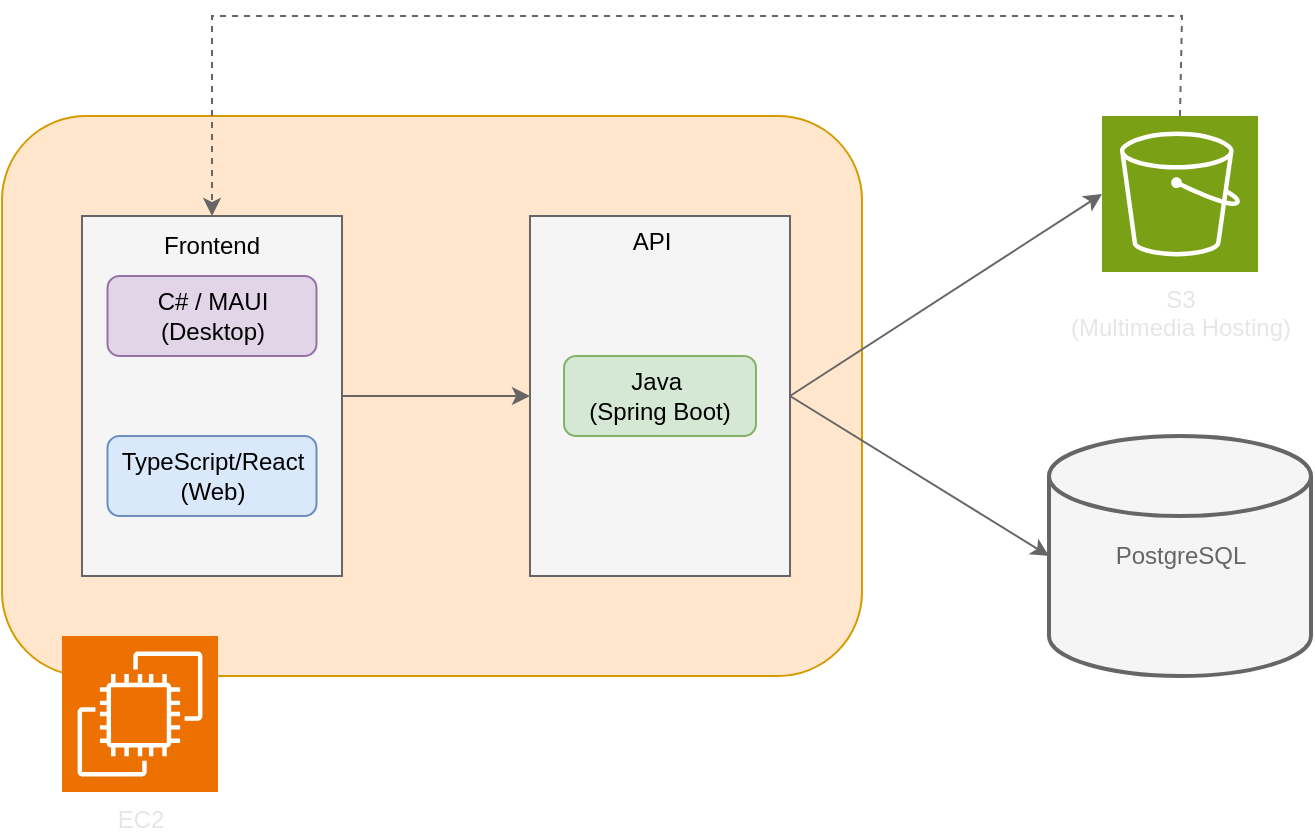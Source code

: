 <mxfile version="24.7.14">
  <diagram name="Page-1" id="avLllQ8TfvQK6QZWN9e0">
    <mxGraphModel dx="1118" dy="613" grid="1" gridSize="10" guides="1" tooltips="1" connect="1" arrows="1" fold="1" page="1" pageScale="1" pageWidth="850" pageHeight="1100" math="0" shadow="0">
      <root>
        <mxCell id="0" />
        <mxCell id="1" parent="0" />
        <mxCell id="96OnCysgnm1QU07OWwqa-6" value="&lt;font color=&quot;#e6e6e6&quot;&gt;S3&lt;br&gt;(Multimedia Hosting)&lt;/font&gt;" style="sketch=0;points=[[0,0,0],[0.25,0,0],[0.5,0,0],[0.75,0,0],[1,0,0],[0,1,0],[0.25,1,0],[0.5,1,0],[0.75,1,0],[1,1,0],[0,0.25,0],[0,0.5,0],[0,0.75,0],[1,0.25,0],[1,0.5,0],[1,0.75,0]];outlineConnect=0;fontColor=#232F3E;fillColor=#7AA116;strokeColor=#ffffff;dashed=0;verticalLabelPosition=bottom;verticalAlign=top;align=center;html=1;fontSize=12;fontStyle=0;aspect=fixed;shape=mxgraph.aws4.resourceIcon;resIcon=mxgraph.aws4.s3;" parent="1" vertex="1">
          <mxGeometry x="650" y="200" width="78" height="78" as="geometry" />
        </mxCell>
        <mxCell id="V3AIk7Uvm4u_U-9z5ptn-2" value="" style="rounded=1;whiteSpace=wrap;html=1;fillColor=#ffe6cc;strokeColor=#d79b00;" vertex="1" parent="1">
          <mxGeometry x="100" y="200" width="430" height="280" as="geometry" />
        </mxCell>
        <mxCell id="V3AIk7Uvm4u_U-9z5ptn-1" value="&lt;font color=&quot;#e6e6e6&quot;&gt;EC2&lt;/font&gt;" style="sketch=0;points=[[0,0,0],[0.25,0,0],[0.5,0,0],[0.75,0,0],[1,0,0],[0,1,0],[0.25,1,0],[0.5,1,0],[0.75,1,0],[1,1,0],[0,0.25,0],[0,0.5,0],[0,0.75,0],[1,0.25,0],[1,0.5,0],[1,0.75,0]];outlineConnect=0;fontColor=#232F3E;fillColor=#ED7100;strokeColor=#ffffff;dashed=0;verticalLabelPosition=bottom;verticalAlign=top;align=center;html=1;fontSize=12;fontStyle=0;aspect=fixed;shape=mxgraph.aws4.resourceIcon;resIcon=mxgraph.aws4.ec2;" vertex="1" parent="1">
          <mxGeometry x="130" y="460" width="78" height="78" as="geometry" />
        </mxCell>
        <mxCell id="V3AIk7Uvm4u_U-9z5ptn-5" value="&lt;font color=&quot;#666666&quot;&gt;PostgreSQL&lt;/font&gt;" style="strokeWidth=2;html=1;shape=mxgraph.flowchart.database;whiteSpace=wrap;fillColor=#f5f5f5;fontColor=#333333;strokeColor=#666666;" vertex="1" parent="1">
          <mxGeometry x="623.5" y="360" width="131" height="120" as="geometry" />
        </mxCell>
        <mxCell id="V3AIk7Uvm4u_U-9z5ptn-6" value="&lt;div&gt;&lt;br&gt;&lt;/div&gt;" style="rounded=0;whiteSpace=wrap;html=1;fillColor=#f5f5f5;fontColor=#333333;strokeColor=#666666;" vertex="1" parent="1">
          <mxGeometry x="364" y="250" width="130" height="180" as="geometry" />
        </mxCell>
        <mxCell id="V3AIk7Uvm4u_U-9z5ptn-7" value="&lt;div&gt;API&lt;/div&gt;" style="text;html=1;align=center;verticalAlign=middle;whiteSpace=wrap;rounded=0;" vertex="1" parent="1">
          <mxGeometry x="395" y="248" width="60" height="30" as="geometry" />
        </mxCell>
        <mxCell id="V3AIk7Uvm4u_U-9z5ptn-8" value="&lt;div&gt;Java&amp;nbsp;&lt;/div&gt;&lt;div&gt;(Spring Boot)&lt;/div&gt;" style="rounded=1;whiteSpace=wrap;html=1;fillColor=#d5e8d4;strokeColor=#82b366;" vertex="1" parent="1">
          <mxGeometry x="381" y="320" width="96" height="40" as="geometry" />
        </mxCell>
        <mxCell id="V3AIk7Uvm4u_U-9z5ptn-13" style="edgeStyle=orthogonalEdgeStyle;rounded=0;orthogonalLoop=1;jettySize=auto;html=1;strokeColor=#666666;" edge="1" parent="1" source="V3AIk7Uvm4u_U-9z5ptn-9" target="V3AIk7Uvm4u_U-9z5ptn-6">
          <mxGeometry relative="1" as="geometry" />
        </mxCell>
        <mxCell id="V3AIk7Uvm4u_U-9z5ptn-9" value="" style="rounded=0;whiteSpace=wrap;html=1;fillColor=#f5f5f5;fontColor=#333333;strokeColor=#666666;" vertex="1" parent="1">
          <mxGeometry x="140" y="250" width="130" height="180" as="geometry" />
        </mxCell>
        <mxCell id="V3AIk7Uvm4u_U-9z5ptn-10" value="Frontend" style="text;html=1;align=center;verticalAlign=middle;whiteSpace=wrap;rounded=0;" vertex="1" parent="1">
          <mxGeometry x="175" y="250" width="60" height="30" as="geometry" />
        </mxCell>
        <mxCell id="V3AIk7Uvm4u_U-9z5ptn-11" value="&lt;div&gt;C# / MAUI &lt;br&gt;&lt;/div&gt;&lt;div&gt;(Desktop)&lt;br&gt;&lt;/div&gt;" style="rounded=1;whiteSpace=wrap;html=1;fillColor=#e1d5e7;strokeColor=#9673a6;" vertex="1" parent="1">
          <mxGeometry x="152.75" y="280" width="104.5" height="40" as="geometry" />
        </mxCell>
        <mxCell id="V3AIk7Uvm4u_U-9z5ptn-12" value="&lt;div&gt;TypeScript/React&lt;br&gt;&lt;/div&gt;&lt;div&gt;(Web)&lt;br&gt;&lt;/div&gt;" style="rounded=1;whiteSpace=wrap;html=1;fillColor=#dae8fc;strokeColor=#6c8ebf;" vertex="1" parent="1">
          <mxGeometry x="152.75" y="360" width="104.5" height="40" as="geometry" />
        </mxCell>
        <mxCell id="V3AIk7Uvm4u_U-9z5ptn-17" value="" style="endArrow=classic;html=1;rounded=0;entryX=0;entryY=0.5;entryDx=0;entryDy=0;entryPerimeter=0;exitX=1;exitY=0.5;exitDx=0;exitDy=0;strokeColor=#666666;" edge="1" parent="1" source="V3AIk7Uvm4u_U-9z5ptn-6" target="96OnCysgnm1QU07OWwqa-6">
          <mxGeometry width="50" height="50" relative="1" as="geometry">
            <mxPoint x="494" y="340" as="sourcePoint" />
            <mxPoint x="544" y="290" as="targetPoint" />
          </mxGeometry>
        </mxCell>
        <mxCell id="V3AIk7Uvm4u_U-9z5ptn-19" value="" style="endArrow=classic;html=1;rounded=0;dashed=1;exitX=0.5;exitY=0;exitDx=0;exitDy=0;exitPerimeter=0;entryX=0.5;entryY=0;entryDx=0;entryDy=0;strokeColor=#666666;" edge="1" parent="1" source="96OnCysgnm1QU07OWwqa-6" target="V3AIk7Uvm4u_U-9z5ptn-10">
          <mxGeometry width="50" height="50" relative="1" as="geometry">
            <mxPoint x="664" y="180" as="sourcePoint" />
            <mxPoint x="714" y="130" as="targetPoint" />
            <Array as="points">
              <mxPoint x="690" y="150" />
              <mxPoint x="205" y="150" />
            </Array>
          </mxGeometry>
        </mxCell>
        <mxCell id="V3AIk7Uvm4u_U-9z5ptn-20" value="" style="endArrow=classic;html=1;rounded=0;entryX=0;entryY=0.5;entryDx=0;entryDy=0;entryPerimeter=0;exitX=1;exitY=0.5;exitDx=0;exitDy=0;strokeColor=#666666;" edge="1" parent="1" source="V3AIk7Uvm4u_U-9z5ptn-6" target="V3AIk7Uvm4u_U-9z5ptn-5">
          <mxGeometry width="50" height="50" relative="1" as="geometry">
            <mxPoint x="550" y="440" as="sourcePoint" />
            <mxPoint x="600" y="390" as="targetPoint" />
          </mxGeometry>
        </mxCell>
      </root>
    </mxGraphModel>
  </diagram>
</mxfile>
